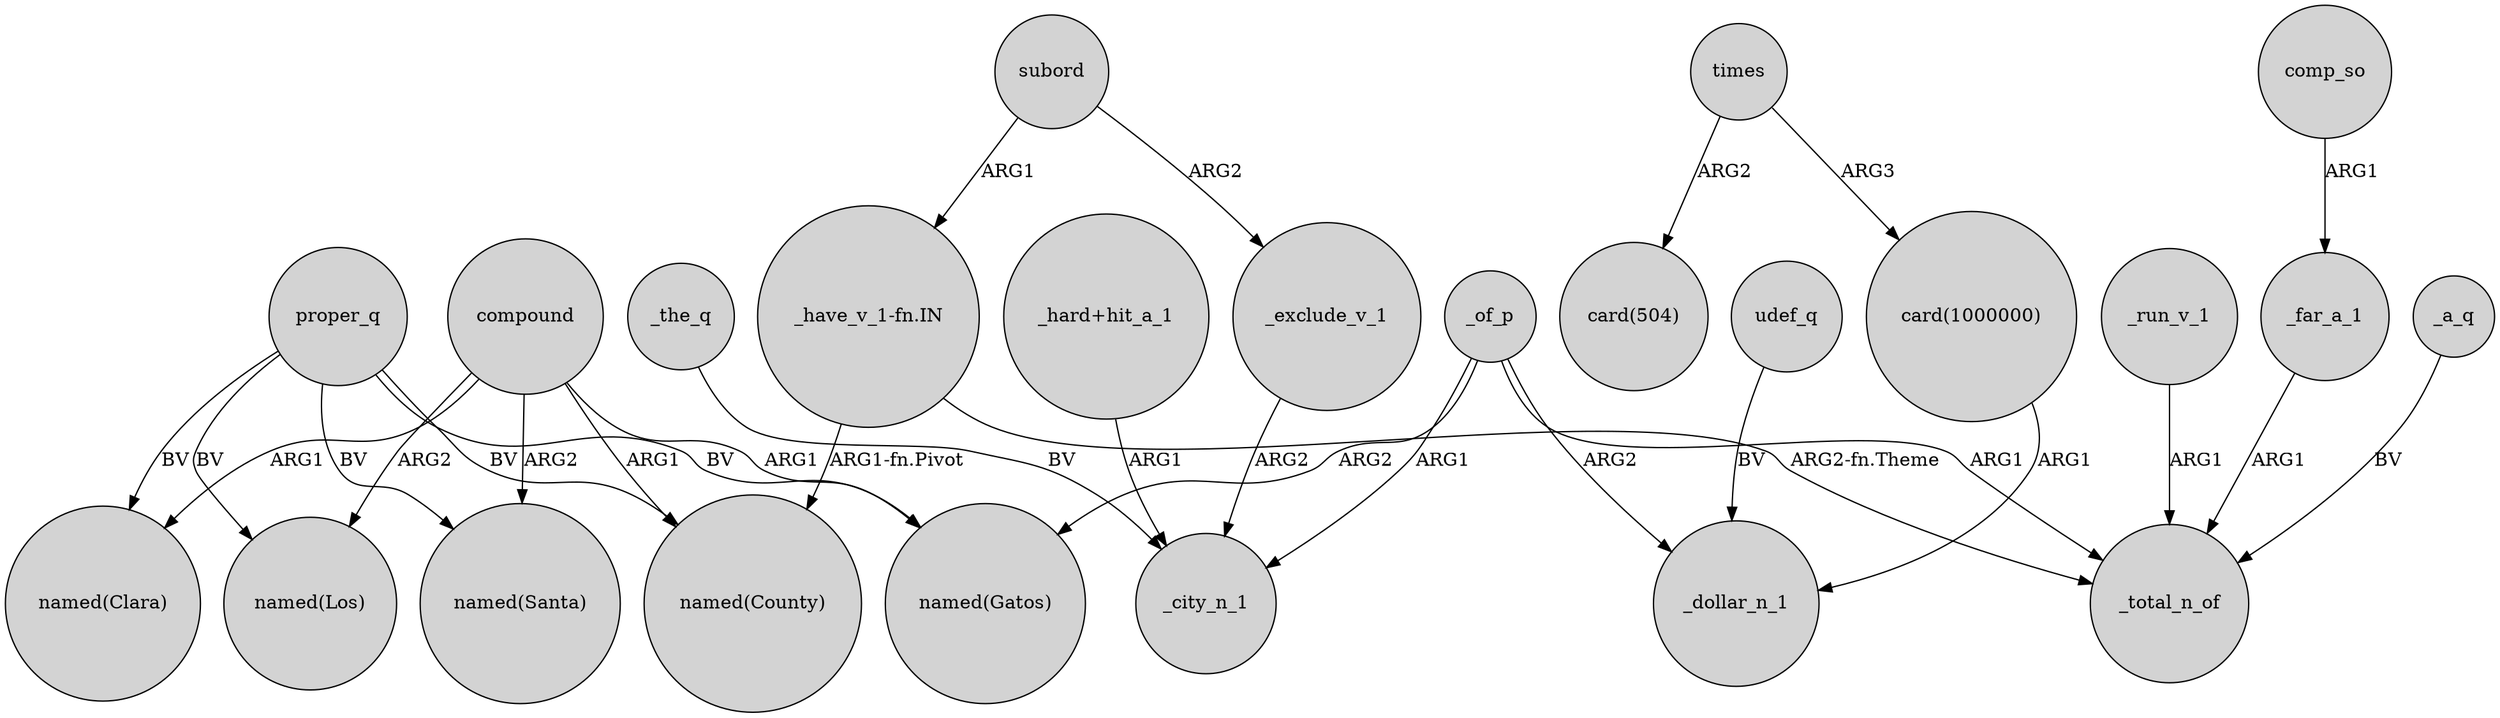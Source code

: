 digraph {
	node [shape=circle style=filled]
	proper_q -> "named(Clara)" [label=BV]
	"card(1000000)" -> _dollar_n_1 [label=ARG1]
	"_hard+hit_a_1" -> _city_n_1 [label=ARG1]
	proper_q -> "named(Gatos)" [label=BV]
	compound -> "named(Los)" [label=ARG2]
	"_have_v_1-fn.IN" -> _total_n_of [label="ARG2-fn.Theme"]
	proper_q -> "named(Los)" [label=BV]
	times -> "card(504)" [label=ARG2]
	_of_p -> _total_n_of [label=ARG1]
	compound -> "named(Santa)" [label=ARG2]
	_run_v_1 -> _total_n_of [label=ARG1]
	_far_a_1 -> _total_n_of [label=ARG1]
	_exclude_v_1 -> _city_n_1 [label=ARG2]
	_of_p -> "named(Gatos)" [label=ARG2]
	_of_p -> _city_n_1 [label=ARG1]
	proper_q -> "named(Santa)" [label=BV]
	comp_so -> _far_a_1 [label=ARG1]
	subord -> _exclude_v_1 [label=ARG2]
	compound -> "named(Gatos)" [label=ARG1]
	times -> "card(1000000)" [label=ARG3]
	"_have_v_1-fn.IN" -> "named(County)" [label="ARG1-fn.Pivot"]
	_the_q -> _city_n_1 [label=BV]
	_a_q -> _total_n_of [label=BV]
	subord -> "_have_v_1-fn.IN" [label=ARG1]
	_of_p -> _dollar_n_1 [label=ARG2]
	compound -> "named(County)" [label=ARG1]
	proper_q -> "named(County)" [label=BV]
	compound -> "named(Clara)" [label=ARG1]
	udef_q -> _dollar_n_1 [label=BV]
}
